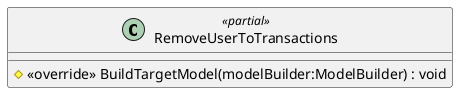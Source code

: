 @startuml
class RemoveUserToTransactions <<partial>> {
    # <<override>> BuildTargetModel(modelBuilder:ModelBuilder) : void
}
@enduml
